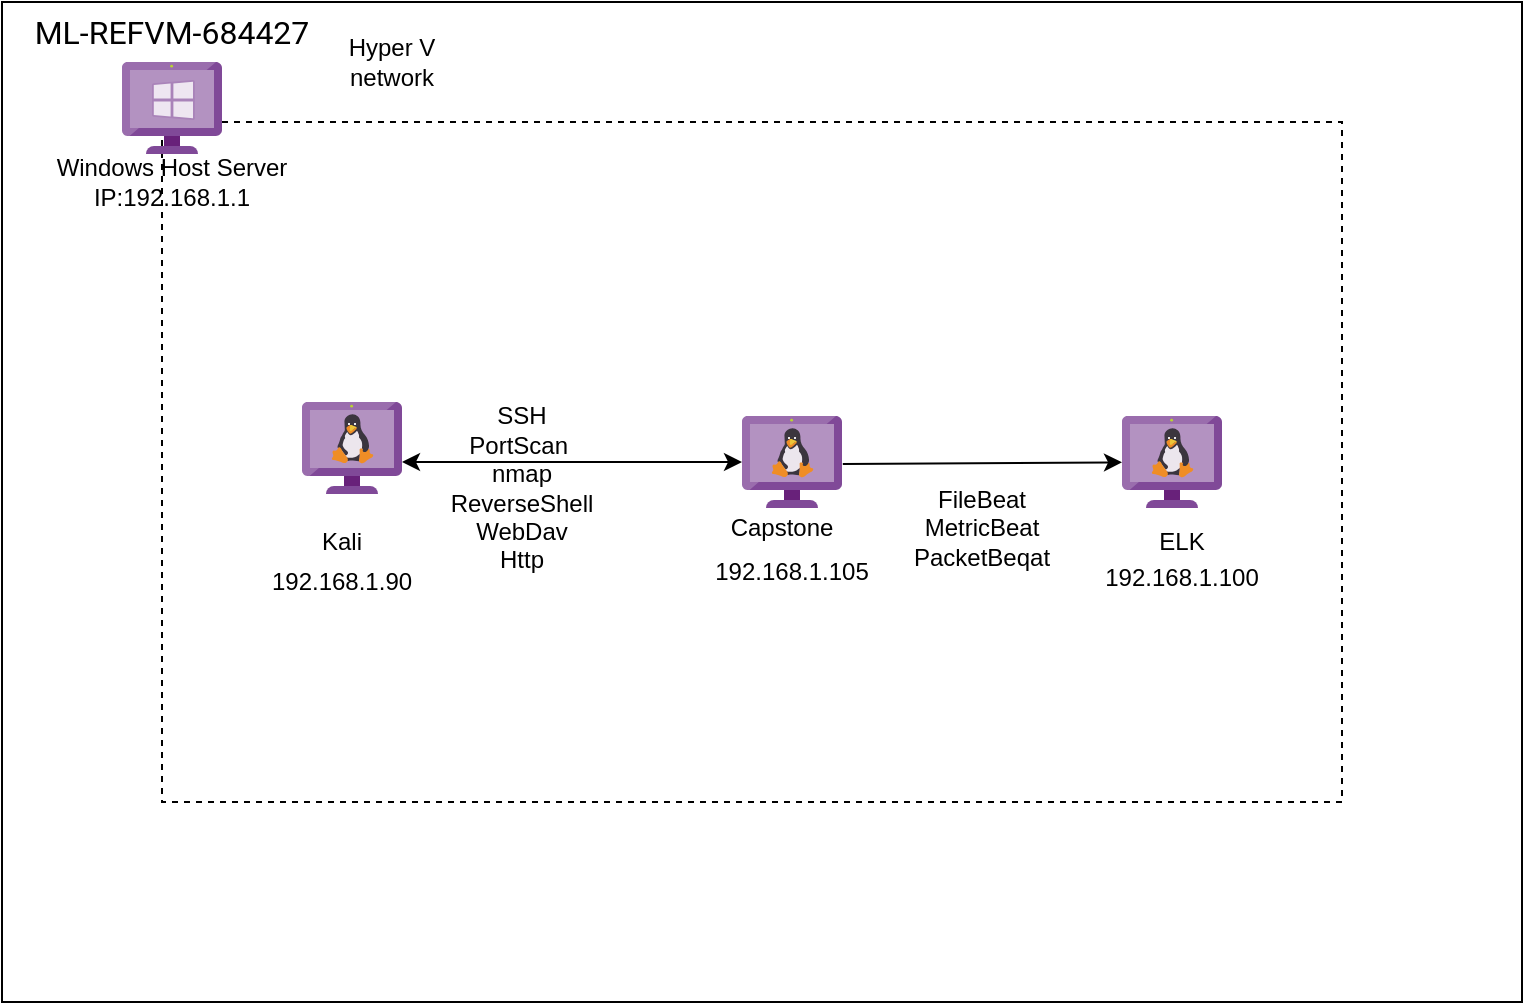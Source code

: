 <mxfile version="14.5.1" type="device"><diagram id="OWuh38UCYojJ4ZvUkE5I" name="Page-1"><mxGraphModel dx="1024" dy="592" grid="1" gridSize="10" guides="1" tooltips="1" connect="1" arrows="1" fold="1" page="1" pageScale="1" pageWidth="850" pageHeight="1100" math="0" shadow="0"><root><mxCell id="0"/><mxCell id="1" parent="0"/><mxCell id="04Mk2Ena2VKs5xURDp6t-1" value="" style="rounded=0;whiteSpace=wrap;html=1;" parent="1" vertex="1"><mxGeometry x="50" y="70" width="760" height="500" as="geometry"/></mxCell><mxCell id="04Mk2Ena2VKs5xURDp6t-4" value="Hyper V network" style="text;html=1;strokeColor=none;fillColor=none;align=center;verticalAlign=middle;whiteSpace=wrap;rounded=0;" parent="1" vertex="1"><mxGeometry x="200" y="90" width="90" height="20" as="geometry"/></mxCell><mxCell id="04Mk2Ena2VKs5xURDp6t-5" value="" style="rounded=0;whiteSpace=wrap;html=1;dashed=1;" parent="1" vertex="1"><mxGeometry x="130" y="130" width="590" height="340" as="geometry"/></mxCell><mxCell id="04Mk2Ena2VKs5xURDp6t-13" value="192.168.1.90" style="text;html=1;strokeColor=none;fillColor=none;align=center;verticalAlign=middle;whiteSpace=wrap;rounded=0;" parent="1" vertex="1"><mxGeometry x="200" y="350" width="40" height="20" as="geometry"/></mxCell><mxCell id="04Mk2Ena2VKs5xURDp6t-14" value="Kali" style="text;html=1;strokeColor=none;fillColor=none;align=center;verticalAlign=middle;whiteSpace=wrap;rounded=0;" parent="1" vertex="1"><mxGeometry x="200" y="330" width="40" height="20" as="geometry"/></mxCell><mxCell id="04Mk2Ena2VKs5xURDp6t-15" value="192.168.1.105" style="text;html=1;strokeColor=none;fillColor=none;align=center;verticalAlign=middle;whiteSpace=wrap;rounded=0;" parent="1" vertex="1"><mxGeometry x="425" y="340" width="40" height="30" as="geometry"/></mxCell><mxCell id="04Mk2Ena2VKs5xURDp6t-16" value="Capstone" style="text;html=1;strokeColor=none;fillColor=none;align=center;verticalAlign=middle;whiteSpace=wrap;rounded=0;" parent="1" vertex="1"><mxGeometry x="420" y="323" width="40" height="20" as="geometry"/></mxCell><mxCell id="04Mk2Ena2VKs5xURDp6t-17" value="192.168.1.100" style="text;html=1;strokeColor=none;fillColor=none;align=center;verticalAlign=middle;whiteSpace=wrap;rounded=0;" parent="1" vertex="1"><mxGeometry x="620" y="343" width="40" height="30" as="geometry"/></mxCell><mxCell id="04Mk2Ena2VKs5xURDp6t-18" value="ELK" style="text;html=1;strokeColor=none;fillColor=none;align=center;verticalAlign=middle;whiteSpace=wrap;rounded=0;" parent="1" vertex="1"><mxGeometry x="620" y="330" width="40" height="20" as="geometry"/></mxCell><mxCell id="04Mk2Ena2VKs5xURDp6t-19" value="FileBeat&lt;br&gt;MetricBeat&lt;br&gt;PacketBeqat" style="text;html=1;strokeColor=none;fillColor=none;align=center;verticalAlign=middle;whiteSpace=wrap;rounded=0;dashed=1;" parent="1" vertex="1"><mxGeometry x="520" y="323" width="40" height="20" as="geometry"/></mxCell><mxCell id="04Mk2Ena2VKs5xURDp6t-20" value="" style="endArrow=classic;html=1;exitX=1.008;exitY=0.522;exitDx=0;exitDy=0;exitPerimeter=0;" parent="1" edge="1"><mxGeometry width="50" height="50" relative="1" as="geometry"><mxPoint x="470.4" y="301.012" as="sourcePoint"/><mxPoint x="610" y="300.154" as="targetPoint"/></mxGeometry></mxCell><mxCell id="04Mk2Ena2VKs5xURDp6t-21" value="" style="endArrow=classic;startArrow=classic;html=1;" parent="1" edge="1"><mxGeometry width="50" height="50" relative="1" as="geometry"><mxPoint x="250" y="300" as="sourcePoint"/><mxPoint x="420" y="300" as="targetPoint"/></mxGeometry></mxCell><mxCell id="04Mk2Ena2VKs5xURDp6t-22" value="SSH&lt;br&gt;PortScan&amp;nbsp;&lt;br&gt;nmap&lt;br&gt;ReverseShell&lt;br&gt;WebDav&lt;br&gt;Http" style="text;html=1;strokeColor=none;fillColor=none;align=center;verticalAlign=middle;whiteSpace=wrap;rounded=0;dashed=1;" parent="1" vertex="1"><mxGeometry x="290" y="303" width="40" height="20" as="geometry"/></mxCell><mxCell id="04Mk2Ena2VKs5xURDp6t-3" value="Windows Host Server&lt;br&gt;IP:192.168.1.1" style="text;html=1;strokeColor=none;fillColor=none;align=center;verticalAlign=middle;whiteSpace=wrap;rounded=0;" parent="1" vertex="1"><mxGeometry x="70" y="150" width="130" height="20" as="geometry"/></mxCell><mxCell id="04Mk2Ena2VKs5xURDp6t-23" value="&lt;p style=&quot;line-height: normal ; margin-top: 0pt ; margin-bottom: 0pt ; margin-left: 0in ; margin-right: 0in ; text-indent: 0in ; text-align: left ; direction: ltr ; unicode-bidi: embed&quot;&gt;&lt;span style=&quot;font-size: 12pt ; font-family: &amp;#34;roboto&amp;#34;&quot;&gt;ML-REFVM-684427&lt;/span&gt;&lt;/p&gt;" style="text;html=1;strokeColor=none;fillColor=none;align=center;verticalAlign=middle;whiteSpace=wrap;rounded=0;dashed=1;" parent="1" vertex="1"><mxGeometry x="60" y="70" width="150" height="30" as="geometry"/></mxCell><mxCell id="YHlvQI27XyVxOn6GA9WC-1" value="" style="aspect=fixed;html=1;points=[];align=center;image;fontSize=12;image=img/lib/mscae/VM_Windows_Non_Azure.svg;" vertex="1" parent="1"><mxGeometry x="110" y="100" width="50" height="46" as="geometry"/></mxCell><mxCell id="YHlvQI27XyVxOn6GA9WC-2" value="" style="aspect=fixed;html=1;points=[];align=center;image;fontSize=12;image=img/lib/mscae/VM_Linux_Non_Azure.svg;" vertex="1" parent="1"><mxGeometry x="200" y="270" width="50" height="46" as="geometry"/></mxCell><mxCell id="YHlvQI27XyVxOn6GA9WC-3" value="" style="aspect=fixed;html=1;points=[];align=center;image;fontSize=12;image=img/lib/mscae/VM_Linux_Non_Azure.svg;" vertex="1" parent="1"><mxGeometry x="420" y="277" width="50" height="46" as="geometry"/></mxCell><mxCell id="YHlvQI27XyVxOn6GA9WC-4" value="" style="aspect=fixed;html=1;points=[];align=center;image;fontSize=12;image=img/lib/mscae/VM_Linux_Non_Azure.svg;" vertex="1" parent="1"><mxGeometry x="610" y="277" width="50" height="46" as="geometry"/></mxCell></root></mxGraphModel></diagram></mxfile>